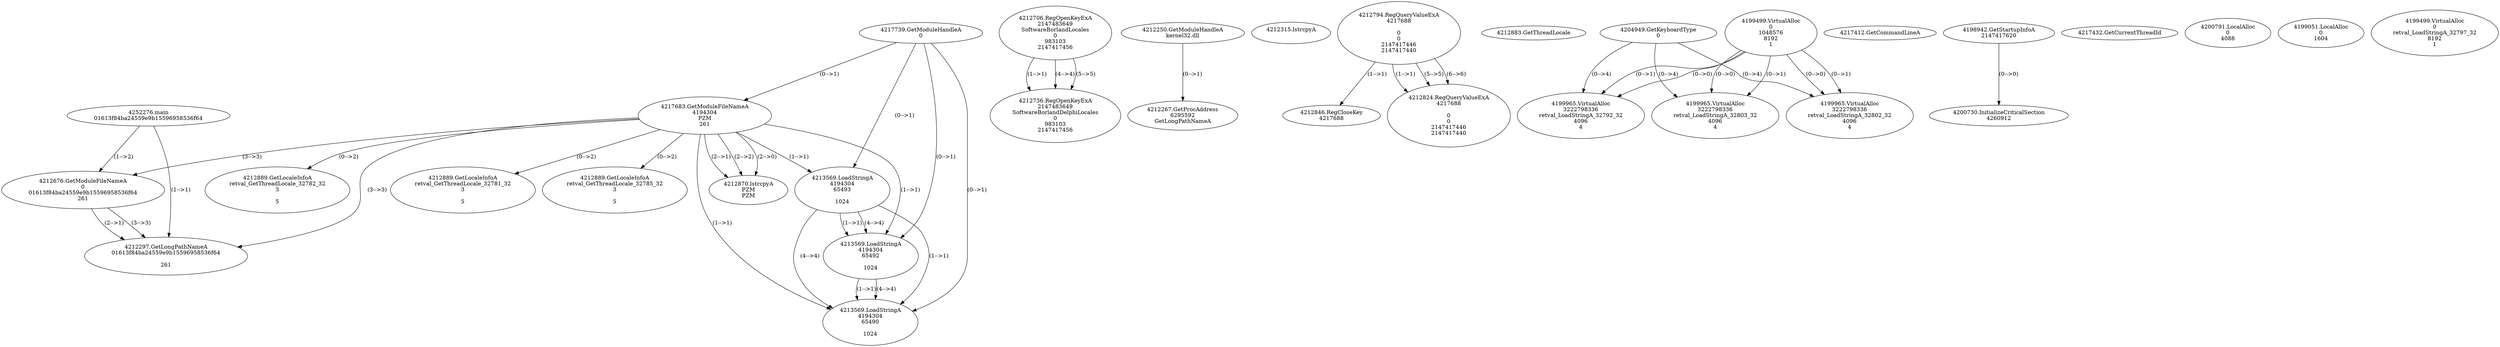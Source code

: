 // Global SCDG with merge call
digraph {
	0 [label="4252276.main
01613f84ba24559e9b15596958536f64"]
	1 [label="4217739.GetModuleHandleA
0"]
	2 [label="4217683.GetModuleFileNameA
4194304
PZM
261"]
	1 -> 2 [label="(0-->1)"]
	3 [label="4212676.GetModuleFileNameA
0
01613f84ba24559e9b15596958536f64
261"]
	0 -> 3 [label="(1-->2)"]
	2 -> 3 [label="(3-->3)"]
	4 [label="4212706.RegOpenKeyExA
2147483649
Software\Borland\Locales
0
983103
2147417456"]
	5 [label="4212736.RegOpenKeyExA
2147483649
Software\Borland\Delphi\Locales
0
983103
2147417456"]
	4 -> 5 [label="(1-->1)"]
	4 -> 5 [label="(4-->4)"]
	4 -> 5 [label="(5-->5)"]
	6 [label="4212250.GetModuleHandleA
kernel32.dll"]
	7 [label="4212267.GetProcAddress
6295592
GetLongPathNameA"]
	6 -> 7 [label="(0-->1)"]
	8 [label="4212297.GetLongPathNameA
01613f84ba24559e9b15596958536f64

261"]
	0 -> 8 [label="(1-->1)"]
	3 -> 8 [label="(2-->1)"]
	2 -> 8 [label="(3-->3)"]
	3 -> 8 [label="(3-->3)"]
	9 [label="4212315.lstrcpyA

"]
	10 [label="4212794.RegQueryValueExA
4217688

0
0
2147417446
2147417440"]
	11 [label="4212846.RegCloseKey
4217688"]
	10 -> 11 [label="(1-->1)"]
	12 [label="4212870.lstrcpyA
PZM
PZM"]
	2 -> 12 [label="(2-->1)"]
	2 -> 12 [label="(2-->2)"]
	2 -> 12 [label="(2-->0)"]
	13 [label="4212883.GetThreadLocale
"]
	14 [label="4212889.GetLocaleInfoA
retval_GetThreadLocale_32782_32
3

5"]
	2 -> 14 [label="(0-->2)"]
	15 [label="4204949.GetKeyboardType
0"]
	16 [label="4217412.GetCommandLineA
"]
	17 [label="4198942.GetStartupInfoA
2147417620"]
	18 [label="4217432.GetCurrentThreadId
"]
	19 [label="4213569.LoadStringA
4194304
65493

1024"]
	1 -> 19 [label="(0-->1)"]
	2 -> 19 [label="(1-->1)"]
	20 [label="4213569.LoadStringA
4194304
65492

1024"]
	1 -> 20 [label="(0-->1)"]
	2 -> 20 [label="(1-->1)"]
	19 -> 20 [label="(1-->1)"]
	19 -> 20 [label="(4-->4)"]
	21 [label="4200730.InitializeCriticalSection
4260912"]
	17 -> 21 [label="(0-->0)"]
	22 [label="4200791.LocalAlloc
0
4088"]
	23 [label="4212824.RegQueryValueExA
4217688

0
0
2147417446
2147417440"]
	10 -> 23 [label="(1-->1)"]
	10 -> 23 [label="(5-->5)"]
	10 -> 23 [label="(6-->6)"]
	24 [label="4212889.GetLocaleInfoA
retval_GetThreadLocale_32781_32
3

5"]
	2 -> 24 [label="(0-->2)"]
	25 [label="4199499.VirtualAlloc
0
1048576
8192
1"]
	26 [label="4199051.LocalAlloc
0
1604"]
	27 [label="4199965.VirtualAlloc
3222798336
retval_LoadStringA_32792_32
4096
4"]
	25 -> 27 [label="(0-->1)"]
	15 -> 27 [label="(0-->4)"]
	25 -> 27 [label="(0-->0)"]
	28 [label="4199965.VirtualAlloc
3222798336
retval_LoadStringA_32802_32
4096
4"]
	25 -> 28 [label="(0-->1)"]
	15 -> 28 [label="(0-->4)"]
	25 -> 28 [label="(0-->0)"]
	29 [label="4199965.VirtualAlloc
3222798336
retval_LoadStringA_32803_32
4096
4"]
	25 -> 29 [label="(0-->1)"]
	15 -> 29 [label="(0-->4)"]
	25 -> 29 [label="(0-->0)"]
	30 [label="4212889.GetLocaleInfoA
retval_GetThreadLocale_32785_32
3

5"]
	2 -> 30 [label="(0-->2)"]
	31 [label="4199499.VirtualAlloc
0
retval_LoadStringA_32797_32
8192
1"]
	32 [label="4213569.LoadStringA
4194304
65490

1024"]
	1 -> 32 [label="(0-->1)"]
	2 -> 32 [label="(1-->1)"]
	19 -> 32 [label="(1-->1)"]
	20 -> 32 [label="(1-->1)"]
	19 -> 32 [label="(4-->4)"]
	20 -> 32 [label="(4-->4)"]
}

